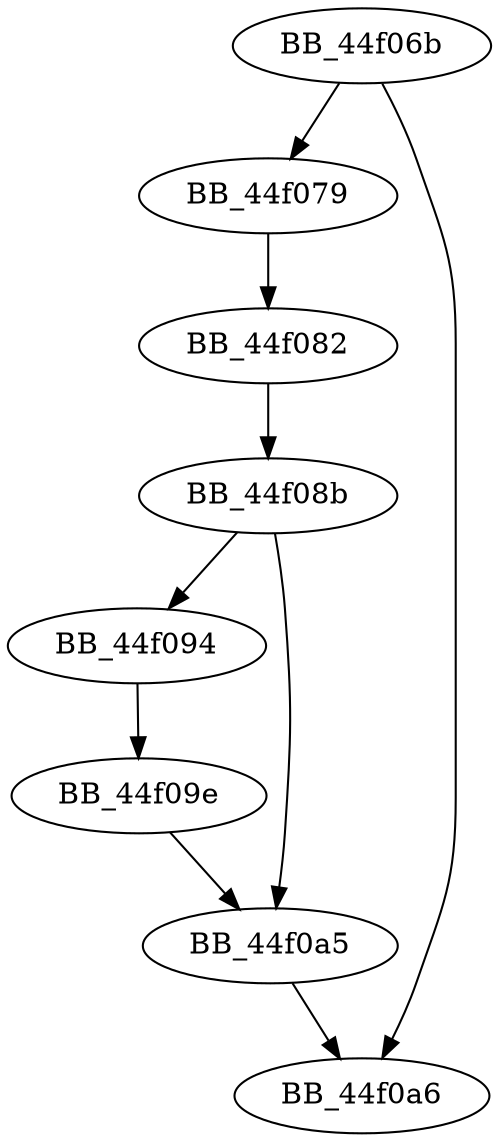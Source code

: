 DiGraph sub_44F06B{
BB_44f06b->BB_44f079
BB_44f06b->BB_44f0a6
BB_44f079->BB_44f082
BB_44f082->BB_44f08b
BB_44f08b->BB_44f094
BB_44f08b->BB_44f0a5
BB_44f094->BB_44f09e
BB_44f09e->BB_44f0a5
BB_44f0a5->BB_44f0a6
}
